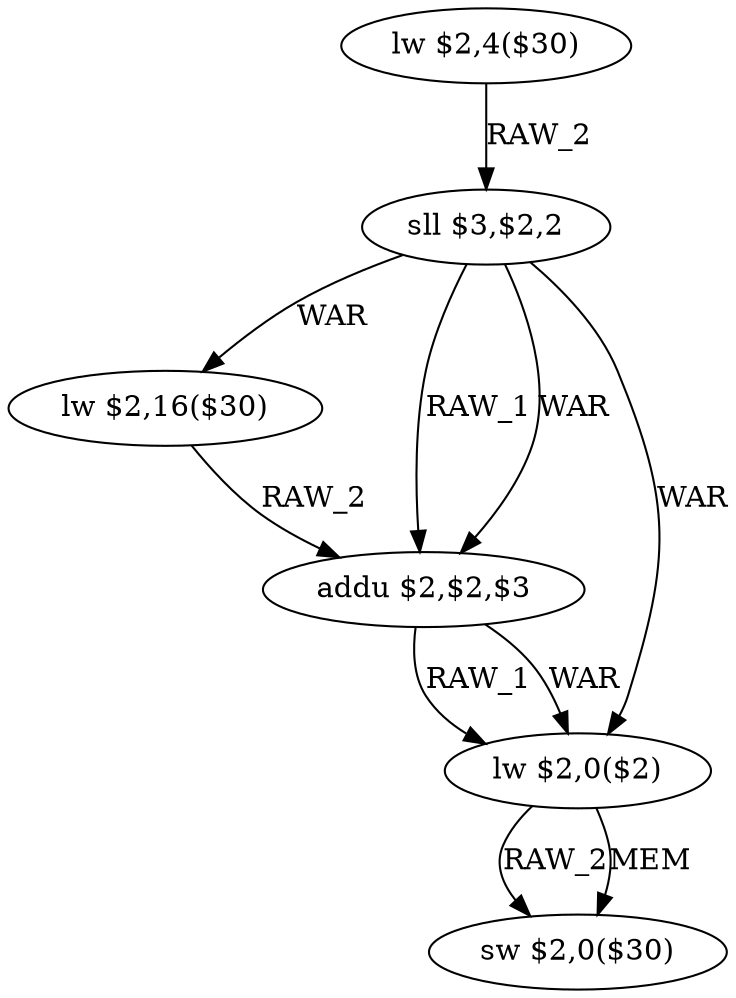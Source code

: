 digraph G1 {
node [shape = ellipse];
i0 [label = "lw $2,4($30)"] ;
i0 ->  i1 [label= "RAW_2"];
i1 [label = "sll $3,$2,2"] ;
i1 ->  i2 [label= "WAR"];
i1 ->  i3 [label= "RAW_1"];
i1 ->  i3 [label= "WAR"];
i1 ->  i4 [label= "WAR"];
i2 [label = "lw $2,16($30)"] ;
i2 ->  i3 [label= "RAW_2"];
i3 [label = "addu $2,$2,$3"] ;
i3 ->  i4 [label= "RAW_1"];
i3 ->  i4 [label= "WAR"];
i4 [label = "lw $2,0($2)"] ;
i4 ->  i5 [label= "RAW_2"];
i4 ->  i5 [label= "MEM"];
i5 [label = "sw $2,0($30)"] ;
}
